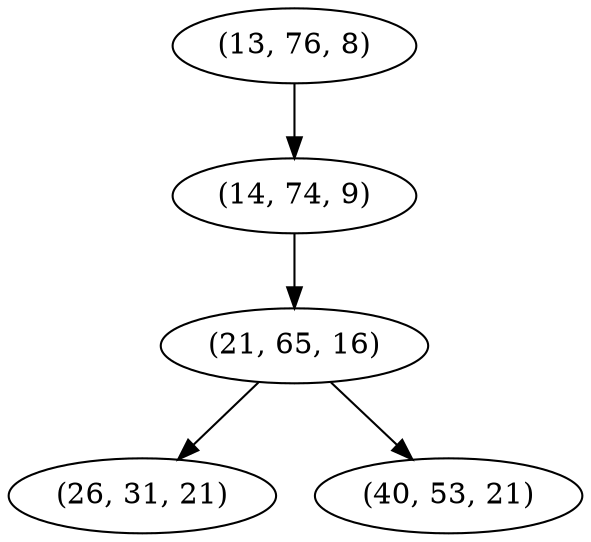 digraph tree {
    "(13, 76, 8)";
    "(14, 74, 9)";
    "(21, 65, 16)";
    "(26, 31, 21)";
    "(40, 53, 21)";
    "(13, 76, 8)" -> "(14, 74, 9)";
    "(14, 74, 9)" -> "(21, 65, 16)";
    "(21, 65, 16)" -> "(26, 31, 21)";
    "(21, 65, 16)" -> "(40, 53, 21)";
}
